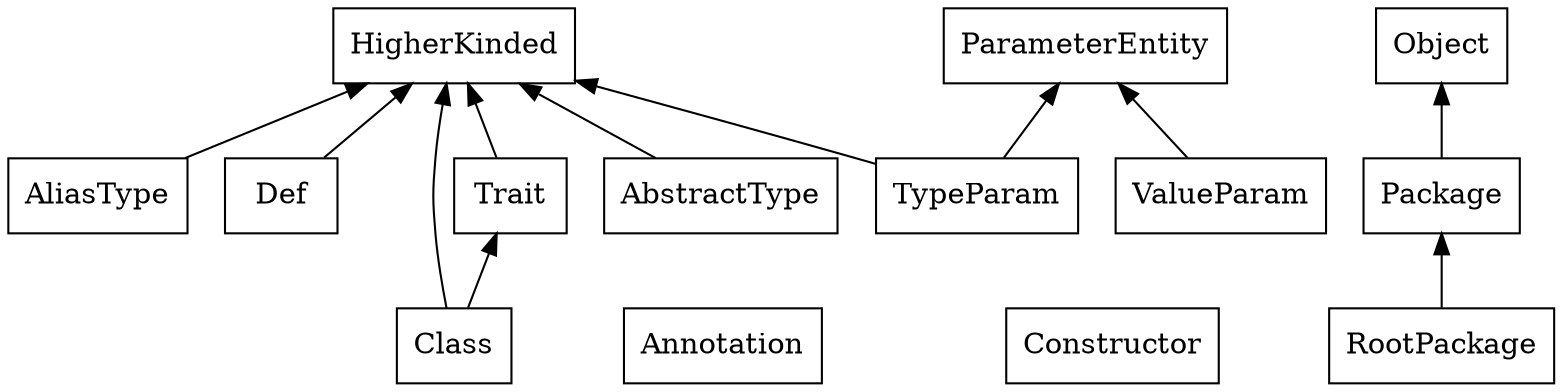 digraph ScaladocModel {
      node [shape=box];
      rankdir=BT;
    

    HigherKinded
    ParameterEntity
    AliasType -> HigherKinded;
    Def ;
    Def -> HigherKinded;
    Class -> Trait;
    Class -> HigherKinded;
    ValueParam -> ParameterEntity;
    TypeParam -> ParameterEntity;
    TypeParam -> HigherKinded;
    Trait -> HigherKinded;
    AbstractType -> HigherKinded;


    Annotation
    Constructor
    Object
    Package -> Object;
    RootPackage -> Package;


overlap=false}